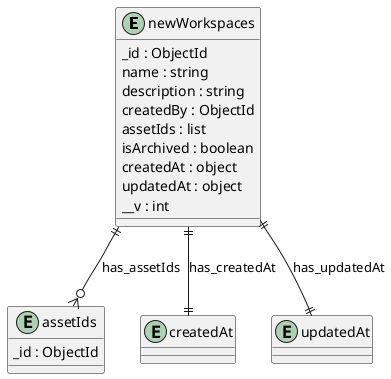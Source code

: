 @startuml newWorkspaces_Diagram

entity "newWorkspaces" as newWorkspaces {
  _id : ObjectId
  name : string
  description : string
  createdBy : ObjectId
  assetIds : list
  isArchived : boolean
  createdAt : object
  updatedAt : object
  __v : int
}

entity "assetIds" as assetIds {
  _id : ObjectId
}

entity "createdAt" as createdAt {
}

entity "updatedAt" as updatedAt {
}

' // Relationships
newWorkspaces ||--o{ assetIds : has_assetIds
newWorkspaces ||--|| createdAt : has_createdAt
newWorkspaces ||--|| updatedAt : has_updatedAt
@enduml